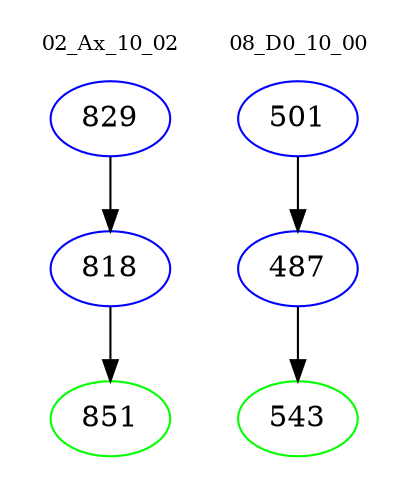 digraph{
subgraph cluster_0 {
color = white
label = "02_Ax_10_02";
fontsize=10;
T0_829 [label="829", color="blue"]
T0_829 -> T0_818 [color="black"]
T0_818 [label="818", color="blue"]
T0_818 -> T0_851 [color="black"]
T0_851 [label="851", color="green"]
}
subgraph cluster_1 {
color = white
label = "08_D0_10_00";
fontsize=10;
T1_501 [label="501", color="blue"]
T1_501 -> T1_487 [color="black"]
T1_487 [label="487", color="blue"]
T1_487 -> T1_543 [color="black"]
T1_543 [label="543", color="green"]
}
}
